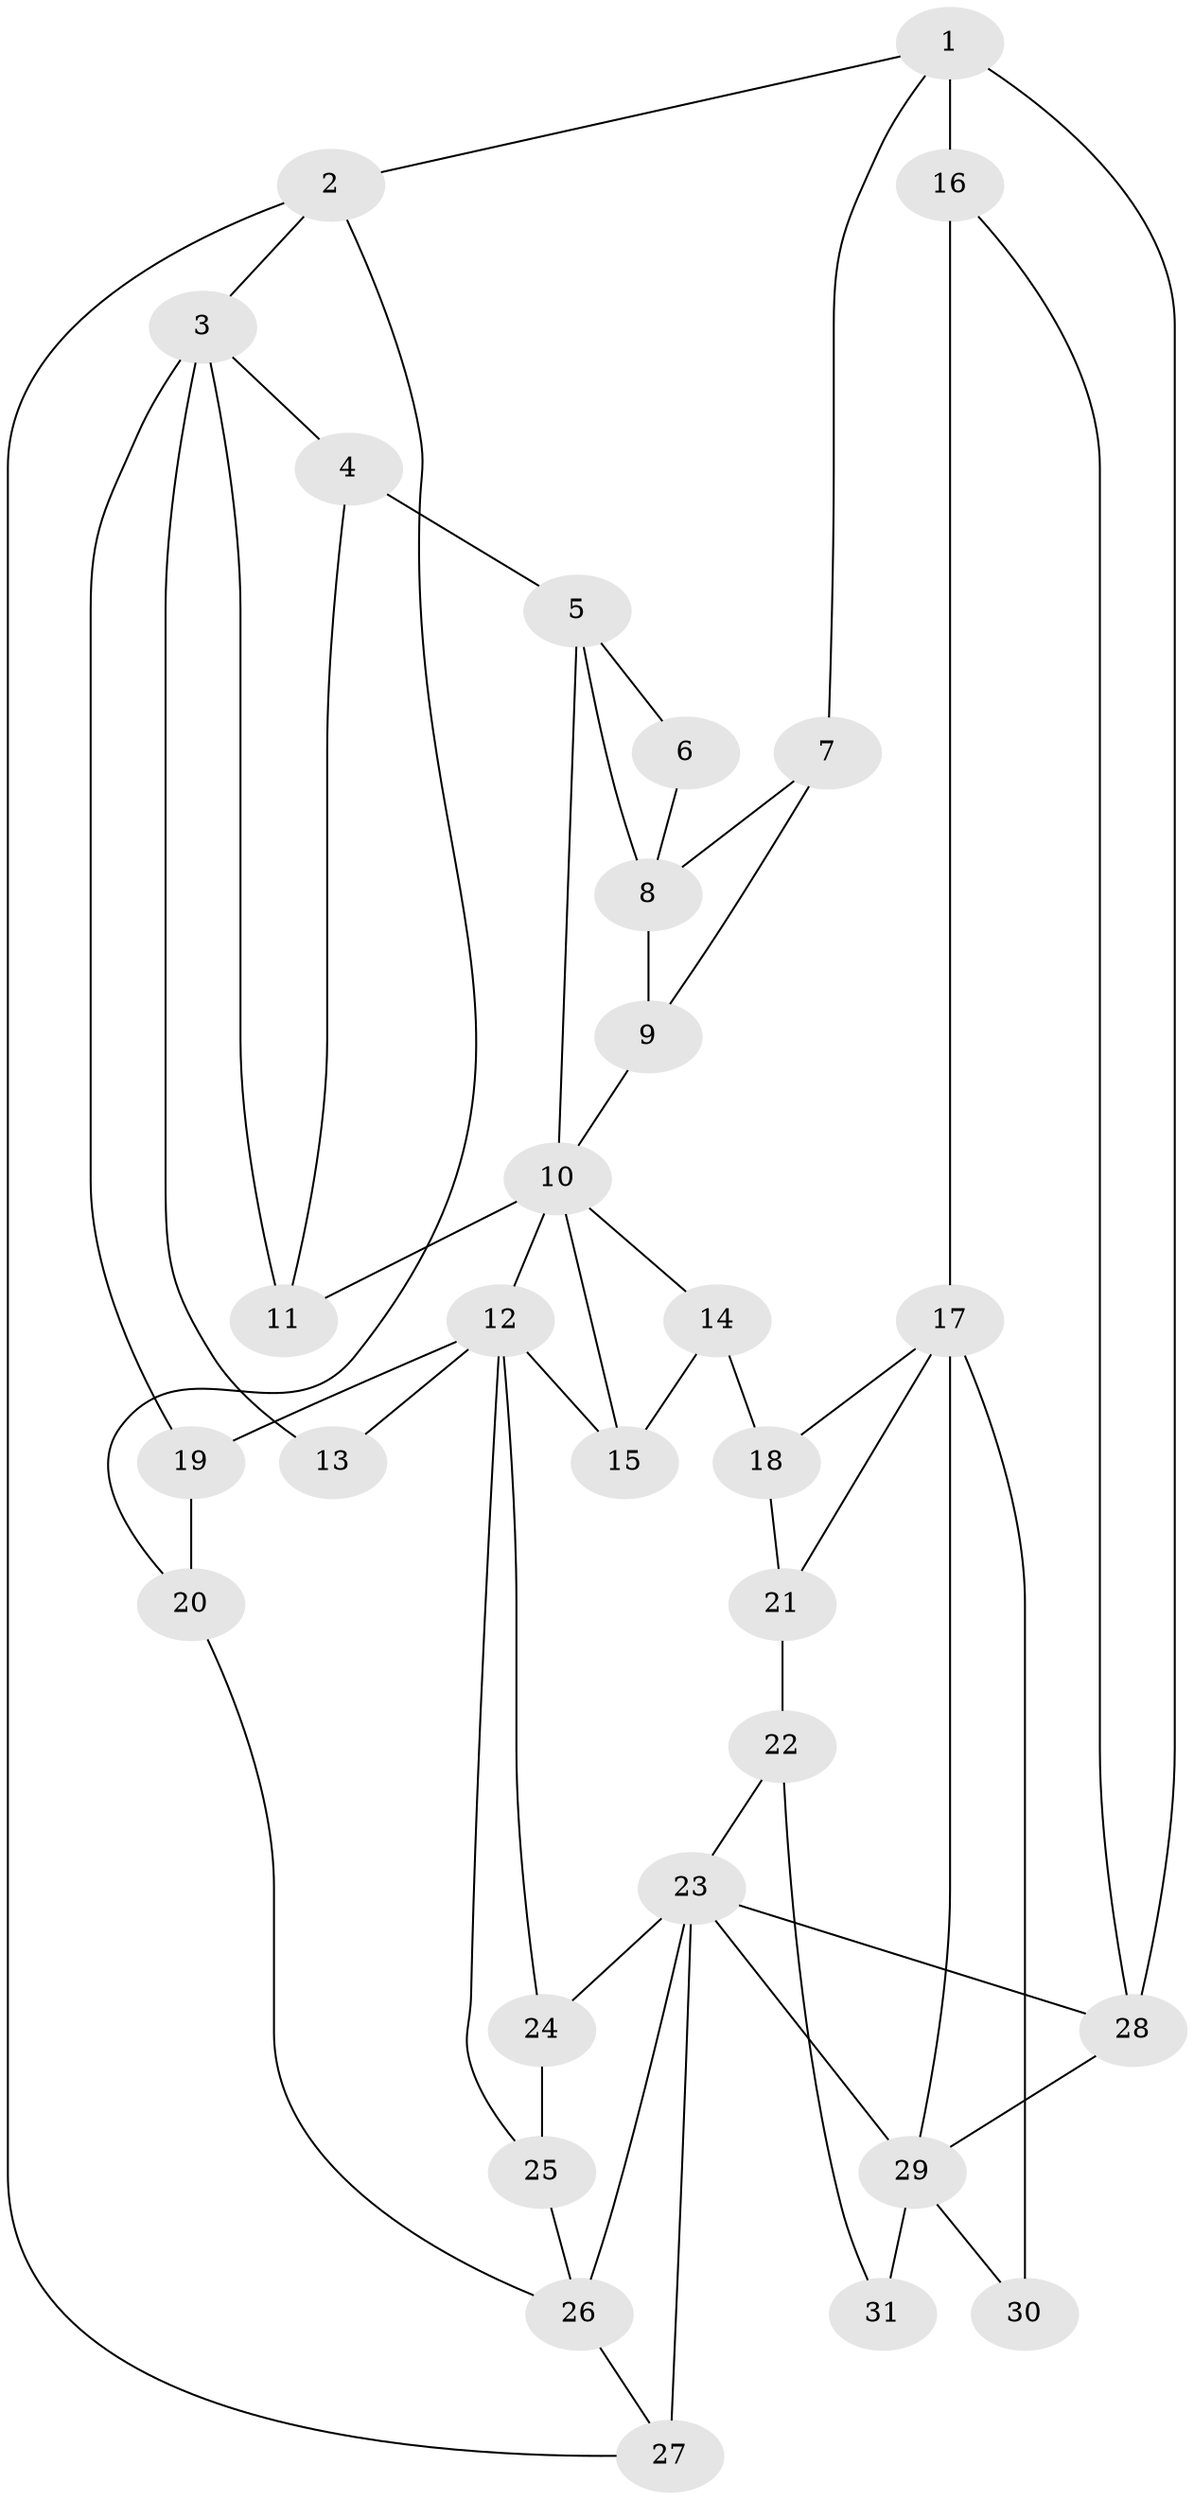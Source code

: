 // original degree distribution, {3: 0.03278688524590164, 6: 0.19672131147540983, 4: 0.2459016393442623, 5: 0.5245901639344263}
// Generated by graph-tools (version 1.1) at 2025/38/03/09/25 02:38:52]
// undirected, 31 vertices, 55 edges
graph export_dot {
graph [start="1"]
  node [color=gray90,style=filled];
  1;
  2;
  3;
  4;
  5;
  6;
  7;
  8;
  9;
  10;
  11;
  12;
  13;
  14;
  15;
  16;
  17;
  18;
  19;
  20;
  21;
  22;
  23;
  24;
  25;
  26;
  27;
  28;
  29;
  30;
  31;
  1 -- 2 [weight=1.0];
  1 -- 7 [weight=1.0];
  1 -- 16 [weight=2.0];
  1 -- 28 [weight=1.0];
  2 -- 3 [weight=1.0];
  2 -- 20 [weight=1.0];
  2 -- 27 [weight=1.0];
  3 -- 4 [weight=1.0];
  3 -- 11 [weight=1.0];
  3 -- 13 [weight=2.0];
  3 -- 19 [weight=1.0];
  4 -- 5 [weight=1.0];
  4 -- 11 [weight=1.0];
  5 -- 6 [weight=2.0];
  5 -- 8 [weight=2.0];
  5 -- 10 [weight=1.0];
  6 -- 8 [weight=1.0];
  7 -- 8 [weight=1.0];
  7 -- 9 [weight=1.0];
  8 -- 9 [weight=1.0];
  9 -- 10 [weight=1.0];
  10 -- 11 [weight=1.0];
  10 -- 12 [weight=1.0];
  10 -- 14 [weight=1.0];
  10 -- 15 [weight=1.0];
  12 -- 13 [weight=1.0];
  12 -- 15 [weight=1.0];
  12 -- 19 [weight=1.0];
  12 -- 24 [weight=1.0];
  12 -- 25 [weight=1.0];
  14 -- 15 [weight=1.0];
  14 -- 18 [weight=1.0];
  16 -- 17 [weight=1.0];
  16 -- 28 [weight=1.0];
  17 -- 18 [weight=1.0];
  17 -- 21 [weight=1.0];
  17 -- 29 [weight=1.0];
  17 -- 30 [weight=2.0];
  18 -- 21 [weight=1.0];
  19 -- 20 [weight=1.0];
  20 -- 26 [weight=1.0];
  21 -- 22 [weight=1.0];
  22 -- 23 [weight=1.0];
  22 -- 31 [weight=1.0];
  23 -- 24 [weight=1.0];
  23 -- 26 [weight=1.0];
  23 -- 27 [weight=2.0];
  23 -- 28 [weight=1.0];
  23 -- 29 [weight=1.0];
  24 -- 25 [weight=1.0];
  25 -- 26 [weight=1.0];
  26 -- 27 [weight=1.0];
  28 -- 29 [weight=1.0];
  29 -- 30 [weight=1.0];
  29 -- 31 [weight=2.0];
}
